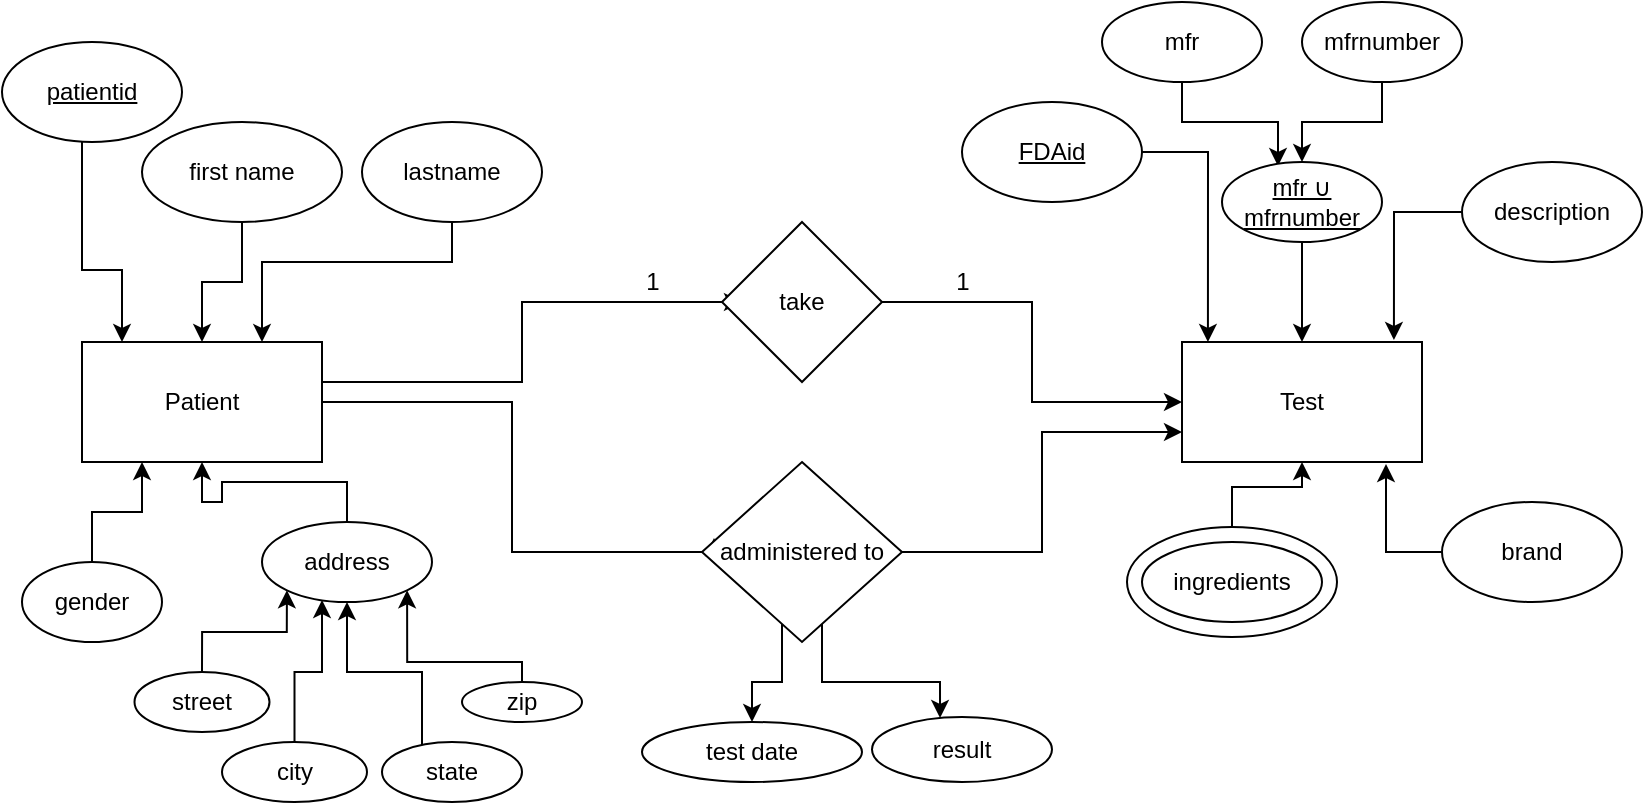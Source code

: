 <mxfile version="20.4.0" type="github"><diagram id="R2lEEEUBdFMjLlhIrx00" name="Page-1"><mxGraphModel dx="1422" dy="744" grid="1" gridSize="10" guides="1" tooltips="1" connect="1" arrows="1" fold="1" page="1" pageScale="1" pageWidth="850" pageHeight="1100" math="0" shadow="0" extFonts="Permanent Marker^https://fonts.googleapis.com/css?family=Permanent+Marker"><root><mxCell id="0"/><mxCell id="1" parent="0"/><mxCell id="ih_u7LbwkePUuAozmLnV-82" style="edgeStyle=orthogonalEdgeStyle;rounded=0;orthogonalLoop=1;jettySize=auto;html=1;entryX=0.125;entryY=0.5;entryDx=0;entryDy=0;entryPerimeter=0;" parent="1" source="ih_u7LbwkePUuAozmLnV-1" target="ih_u7LbwkePUuAozmLnV-81" edge="1"><mxGeometry relative="1" as="geometry"><Array as="points"><mxPoint x="280" y="240"/><mxPoint x="280" y="200"/></Array></mxGeometry></mxCell><mxCell id="ih_u7LbwkePUuAozmLnV-95" style="edgeStyle=orthogonalEdgeStyle;rounded=0;orthogonalLoop=1;jettySize=auto;html=1;entryX=0.06;entryY=0.422;entryDx=0;entryDy=0;entryPerimeter=0;" parent="1" source="ih_u7LbwkePUuAozmLnV-1" target="ih_u7LbwkePUuAozmLnV-93" edge="1"><mxGeometry relative="1" as="geometry"><mxPoint x="330" y="280" as="targetPoint"/><Array as="points"><mxPoint x="275" y="250"/><mxPoint x="275" y="325"/><mxPoint x="376" y="325"/></Array></mxGeometry></mxCell><mxCell id="ih_u7LbwkePUuAozmLnV-1" value="Patient" style="rounded=0;whiteSpace=wrap;html=1;" parent="1" vertex="1"><mxGeometry x="60" y="220" width="120" height="60" as="geometry"/></mxCell><mxCell id="ih_u7LbwkePUuAozmLnV-2" value="&lt;div&gt;Test&lt;/div&gt;" style="rounded=0;whiteSpace=wrap;html=1;" parent="1" vertex="1"><mxGeometry x="610" y="220" width="120" height="60" as="geometry"/></mxCell><mxCell id="ih_u7LbwkePUuAozmLnV-4" value="" style="edgeStyle=orthogonalEdgeStyle;rounded=0;orthogonalLoop=1;jettySize=auto;html=1;" parent="1" source="ih_u7LbwkePUuAozmLnV-3" target="ih_u7LbwkePUuAozmLnV-1" edge="1"><mxGeometry relative="1" as="geometry"><Array as="points"><mxPoint x="60" y="184"/><mxPoint x="80" y="184"/></Array></mxGeometry></mxCell><mxCell id="ih_u7LbwkePUuAozmLnV-3" value="&lt;u&gt;patientid&lt;/u&gt;" style="ellipse;whiteSpace=wrap;html=1;" parent="1" vertex="1"><mxGeometry x="20" y="70" width="90" height="50" as="geometry"/></mxCell><mxCell id="ih_u7LbwkePUuAozmLnV-8" value="" style="edgeStyle=orthogonalEdgeStyle;rounded=0;orthogonalLoop=1;jettySize=auto;html=1;" parent="1" source="ih_u7LbwkePUuAozmLnV-5" target="ih_u7LbwkePUuAozmLnV-1" edge="1"><mxGeometry relative="1" as="geometry"/></mxCell><mxCell id="ih_u7LbwkePUuAozmLnV-5" value="first name" style="ellipse;whiteSpace=wrap;html=1;" parent="1" vertex="1"><mxGeometry x="90" y="110" width="100" height="50" as="geometry"/></mxCell><mxCell id="ih_u7LbwkePUuAozmLnV-10" style="edgeStyle=orthogonalEdgeStyle;rounded=0;orthogonalLoop=1;jettySize=auto;html=1;entryX=0.75;entryY=0;entryDx=0;entryDy=0;" parent="1" source="ih_u7LbwkePUuAozmLnV-9" target="ih_u7LbwkePUuAozmLnV-1" edge="1"><mxGeometry relative="1" as="geometry"><Array as="points"><mxPoint x="245" y="180"/><mxPoint x="150" y="180"/></Array></mxGeometry></mxCell><mxCell id="ih_u7LbwkePUuAozmLnV-9" value="lastname" style="ellipse;whiteSpace=wrap;html=1;" parent="1" vertex="1"><mxGeometry x="200" y="110" width="90" height="50" as="geometry"/></mxCell><mxCell id="ih_u7LbwkePUuAozmLnV-12" value="" style="edgeStyle=orthogonalEdgeStyle;rounded=0;orthogonalLoop=1;jettySize=auto;html=1;" parent="1" source="ih_u7LbwkePUuAozmLnV-11" target="ih_u7LbwkePUuAozmLnV-1" edge="1"><mxGeometry relative="1" as="geometry"><Array as="points"><mxPoint x="65" y="305"/><mxPoint x="90" y="305"/></Array></mxGeometry></mxCell><mxCell id="ih_u7LbwkePUuAozmLnV-11" value="gender" style="ellipse;whiteSpace=wrap;html=1;" parent="1" vertex="1"><mxGeometry x="30" y="330" width="70" height="40" as="geometry"/></mxCell><mxCell id="ih_u7LbwkePUuAozmLnV-15" value="" style="edgeStyle=orthogonalEdgeStyle;rounded=0;orthogonalLoop=1;jettySize=auto;html=1;" parent="1" source="ih_u7LbwkePUuAozmLnV-13" target="ih_u7LbwkePUuAozmLnV-1" edge="1"><mxGeometry relative="1" as="geometry"/></mxCell><mxCell id="ih_u7LbwkePUuAozmLnV-13" value="&lt;div&gt;address&lt;/div&gt;" style="ellipse;whiteSpace=wrap;html=1;" parent="1" vertex="1"><mxGeometry x="150" y="310" width="85" height="40" as="geometry"/></mxCell><mxCell id="ih_u7LbwkePUuAozmLnV-51" style="edgeStyle=orthogonalEdgeStyle;rounded=0;orthogonalLoop=1;jettySize=auto;html=1;entryX=0;entryY=1;entryDx=0;entryDy=0;" parent="1" source="ih_u7LbwkePUuAozmLnV-16" target="ih_u7LbwkePUuAozmLnV-13" edge="1"><mxGeometry relative="1" as="geometry"/></mxCell><mxCell id="ih_u7LbwkePUuAozmLnV-16" value="street" style="ellipse;whiteSpace=wrap;html=1;" parent="1" vertex="1"><mxGeometry x="86.25" y="385" width="67.5" height="30" as="geometry"/></mxCell><mxCell id="ih_u7LbwkePUuAozmLnV-52" style="edgeStyle=orthogonalEdgeStyle;rounded=0;orthogonalLoop=1;jettySize=auto;html=1;entryX=0.353;entryY=0.975;entryDx=0;entryDy=0;entryPerimeter=0;" parent="1" source="ih_u7LbwkePUuAozmLnV-19" target="ih_u7LbwkePUuAozmLnV-13" edge="1"><mxGeometry relative="1" as="geometry"/></mxCell><mxCell id="ih_u7LbwkePUuAozmLnV-19" value="&lt;div&gt;city&lt;/div&gt;" style="ellipse;whiteSpace=wrap;html=1;" parent="1" vertex="1"><mxGeometry x="130" y="420" width="72.5" height="30" as="geometry"/></mxCell><mxCell id="ih_u7LbwkePUuAozmLnV-53" style="edgeStyle=orthogonalEdgeStyle;rounded=0;orthogonalLoop=1;jettySize=auto;html=1;entryX=0.5;entryY=1;entryDx=0;entryDy=0;" parent="1" source="ih_u7LbwkePUuAozmLnV-21" target="ih_u7LbwkePUuAozmLnV-13" edge="1"><mxGeometry relative="1" as="geometry"><Array as="points"><mxPoint x="230" y="385"/><mxPoint x="193" y="385"/></Array></mxGeometry></mxCell><mxCell id="ih_u7LbwkePUuAozmLnV-21" value="state" style="ellipse;whiteSpace=wrap;html=1;" parent="1" vertex="1"><mxGeometry x="210" y="420" width="70" height="30" as="geometry"/></mxCell><mxCell id="ih_u7LbwkePUuAozmLnV-59" style="edgeStyle=orthogonalEdgeStyle;rounded=0;orthogonalLoop=1;jettySize=auto;html=1;entryX=1;entryY=1;entryDx=0;entryDy=0;" parent="1" source="ih_u7LbwkePUuAozmLnV-28" target="ih_u7LbwkePUuAozmLnV-13" edge="1"><mxGeometry relative="1" as="geometry"><Array as="points"><mxPoint x="280" y="380"/><mxPoint x="222" y="380"/></Array></mxGeometry></mxCell><mxCell id="ih_u7LbwkePUuAozmLnV-28" value="&lt;div&gt;zip&lt;/div&gt;" style="ellipse;whiteSpace=wrap;html=1;" parent="1" vertex="1"><mxGeometry x="250" y="390" width="60" height="20" as="geometry"/></mxCell><mxCell id="ih_u7LbwkePUuAozmLnV-90" style="edgeStyle=orthogonalEdgeStyle;rounded=0;orthogonalLoop=1;jettySize=auto;html=1;entryX=0.108;entryY=0;entryDx=0;entryDy=0;entryPerimeter=0;" parent="1" source="ih_u7LbwkePUuAozmLnV-39" target="ih_u7LbwkePUuAozmLnV-2" edge="1"><mxGeometry relative="1" as="geometry"/></mxCell><mxCell id="ih_u7LbwkePUuAozmLnV-39" value="&lt;u&gt;FDAid&lt;/u&gt;" style="ellipse;whiteSpace=wrap;html=1;" parent="1" vertex="1"><mxGeometry x="500" y="100" width="90" height="50" as="geometry"/></mxCell><mxCell id="ih_u7LbwkePUuAozmLnV-71" style="edgeStyle=orthogonalEdgeStyle;rounded=0;orthogonalLoop=1;jettySize=auto;html=1;entryX=0.35;entryY=0.05;entryDx=0;entryDy=0;entryPerimeter=0;" parent="1" source="ih_u7LbwkePUuAozmLnV-40" target="ih_u7LbwkePUuAozmLnV-67" edge="1"><mxGeometry relative="1" as="geometry"/></mxCell><mxCell id="ih_u7LbwkePUuAozmLnV-40" value="mfr" style="ellipse;whiteSpace=wrap;html=1;" parent="1" vertex="1"><mxGeometry x="570" y="50" width="80" height="40" as="geometry"/></mxCell><mxCell id="ih_u7LbwkePUuAozmLnV-72" style="edgeStyle=orthogonalEdgeStyle;rounded=0;orthogonalLoop=1;jettySize=auto;html=1;" parent="1" source="ih_u7LbwkePUuAozmLnV-41" target="ih_u7LbwkePUuAozmLnV-67" edge="1"><mxGeometry relative="1" as="geometry"/></mxCell><mxCell id="ih_u7LbwkePUuAozmLnV-41" value="mfrnumber" style="ellipse;whiteSpace=wrap;html=1;" parent="1" vertex="1"><mxGeometry x="670" y="50" width="80" height="40" as="geometry"/></mxCell><mxCell id="ih_u7LbwkePUuAozmLnV-64" style="edgeStyle=orthogonalEdgeStyle;rounded=0;orthogonalLoop=1;jettySize=auto;html=1;entryX=0.883;entryY=-0.017;entryDx=0;entryDy=0;entryPerimeter=0;" parent="1" source="ih_u7LbwkePUuAozmLnV-42" target="ih_u7LbwkePUuAozmLnV-2" edge="1"><mxGeometry relative="1" as="geometry"/></mxCell><mxCell id="ih_u7LbwkePUuAozmLnV-42" value="&lt;div&gt;description&lt;br&gt;&lt;/div&gt;" style="ellipse;whiteSpace=wrap;html=1;" parent="1" vertex="1"><mxGeometry x="750" y="130" width="90" height="50" as="geometry"/></mxCell><mxCell id="ih_u7LbwkePUuAozmLnV-68" value="" style="edgeStyle=orthogonalEdgeStyle;rounded=0;orthogonalLoop=1;jettySize=auto;html=1;" parent="1" source="ih_u7LbwkePUuAozmLnV-67" target="ih_u7LbwkePUuAozmLnV-2" edge="1"><mxGeometry relative="1" as="geometry"/></mxCell><mxCell id="ih_u7LbwkePUuAozmLnV-67" value="&lt;u&gt;mfr ∪ mfrnumber&lt;br&gt;&lt;/u&gt;" style="ellipse;whiteSpace=wrap;html=1;" parent="1" vertex="1"><mxGeometry x="630" y="130" width="80" height="40" as="geometry"/></mxCell><mxCell id="ih_u7LbwkePUuAozmLnV-75" style="edgeStyle=orthogonalEdgeStyle;rounded=0;orthogonalLoop=1;jettySize=auto;html=1;entryX=0.85;entryY=1.017;entryDx=0;entryDy=0;entryPerimeter=0;" parent="1" source="ih_u7LbwkePUuAozmLnV-73" target="ih_u7LbwkePUuAozmLnV-2" edge="1"><mxGeometry relative="1" as="geometry"/></mxCell><mxCell id="ih_u7LbwkePUuAozmLnV-73" value="brand" style="ellipse;whiteSpace=wrap;html=1;" parent="1" vertex="1"><mxGeometry x="740" y="300" width="90" height="50" as="geometry"/></mxCell><mxCell id="ih_u7LbwkePUuAozmLnV-80" style="edgeStyle=orthogonalEdgeStyle;rounded=0;orthogonalLoop=1;jettySize=auto;html=1;" parent="1" source="ih_u7LbwkePUuAozmLnV-76" target="ih_u7LbwkePUuAozmLnV-2" edge="1"><mxGeometry relative="1" as="geometry"/></mxCell><mxCell id="ih_u7LbwkePUuAozmLnV-76" value="" style="ellipse;whiteSpace=wrap;html=1;" parent="1" vertex="1"><mxGeometry x="582.5" y="312.5" width="105" height="55" as="geometry"/></mxCell><mxCell id="ih_u7LbwkePUuAozmLnV-77" value="ingredients" style="ellipse;whiteSpace=wrap;html=1;" parent="1" vertex="1"><mxGeometry x="590" y="320" width="90" height="40" as="geometry"/></mxCell><mxCell id="ih_u7LbwkePUuAozmLnV-91" style="edgeStyle=orthogonalEdgeStyle;rounded=0;orthogonalLoop=1;jettySize=auto;html=1;entryX=0;entryY=0.5;entryDx=0;entryDy=0;" parent="1" source="ih_u7LbwkePUuAozmLnV-81" target="ih_u7LbwkePUuAozmLnV-2" edge="1"><mxGeometry relative="1" as="geometry"/></mxCell><mxCell id="ih_u7LbwkePUuAozmLnV-81" value="take" style="rhombus;whiteSpace=wrap;html=1;" parent="1" vertex="1"><mxGeometry x="380" y="160" width="80" height="80" as="geometry"/></mxCell><mxCell id="ih_u7LbwkePUuAozmLnV-83" value="1" style="text;html=1;align=center;verticalAlign=middle;resizable=0;points=[];autosize=1;strokeColor=none;fillColor=none;" parent="1" vertex="1"><mxGeometry x="330" y="175" width="30" height="30" as="geometry"/></mxCell><mxCell id="ih_u7LbwkePUuAozmLnV-92" value="1" style="text;html=1;align=center;verticalAlign=middle;resizable=0;points=[];autosize=1;strokeColor=none;fillColor=none;" parent="1" vertex="1"><mxGeometry x="485" y="175" width="30" height="30" as="geometry"/></mxCell><mxCell id="ih_u7LbwkePUuAozmLnV-96" style="edgeStyle=orthogonalEdgeStyle;rounded=0;orthogonalLoop=1;jettySize=auto;html=1;entryX=0;entryY=0.75;entryDx=0;entryDy=0;" parent="1" source="ih_u7LbwkePUuAozmLnV-93" target="ih_u7LbwkePUuAozmLnV-2" edge="1"><mxGeometry relative="1" as="geometry"/></mxCell><mxCell id="ih_u7LbwkePUuAozmLnV-99" value="" style="edgeStyle=orthogonalEdgeStyle;rounded=0;orthogonalLoop=1;jettySize=auto;html=1;" parent="1" source="ih_u7LbwkePUuAozmLnV-93" target="ih_u7LbwkePUuAozmLnV-97" edge="1"><mxGeometry relative="1" as="geometry"><Array as="points"><mxPoint x="410" y="390"/><mxPoint x="395" y="390"/></Array></mxGeometry></mxCell><mxCell id="ih_u7LbwkePUuAozmLnV-104" style="edgeStyle=orthogonalEdgeStyle;rounded=0;orthogonalLoop=1;jettySize=auto;html=1;entryX=0.378;entryY=0.015;entryDx=0;entryDy=0;entryPerimeter=0;" parent="1" source="ih_u7LbwkePUuAozmLnV-93" target="ih_u7LbwkePUuAozmLnV-100" edge="1"><mxGeometry relative="1" as="geometry"><Array as="points"><mxPoint x="430" y="390"/><mxPoint x="489" y="390"/></Array></mxGeometry></mxCell><mxCell id="ih_u7LbwkePUuAozmLnV-93" value="administered to" style="rhombus;whiteSpace=wrap;html=1;" parent="1" vertex="1"><mxGeometry x="370" y="280" width="100" height="90" as="geometry"/></mxCell><mxCell id="ih_u7LbwkePUuAozmLnV-97" value="&lt;div&gt;test date&lt;/div&gt;" style="ellipse;whiteSpace=wrap;html=1;" parent="1" vertex="1"><mxGeometry x="340" y="410" width="110" height="30" as="geometry"/></mxCell><mxCell id="ih_u7LbwkePUuAozmLnV-100" value="result" style="ellipse;whiteSpace=wrap;html=1;" parent="1" vertex="1"><mxGeometry x="455" y="407.5" width="90" height="32.5" as="geometry"/></mxCell></root></mxGraphModel></diagram></mxfile>